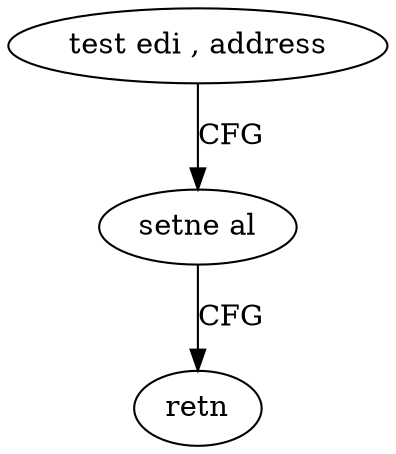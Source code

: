 digraph "func" {
"4208896" [label = "test edi , address" ]
"4208902" [label = "setne al" ]
"4208905" [label = "retn" ]
"4208896" -> "4208902" [ label = "CFG" ]
"4208902" -> "4208905" [ label = "CFG" ]
}
